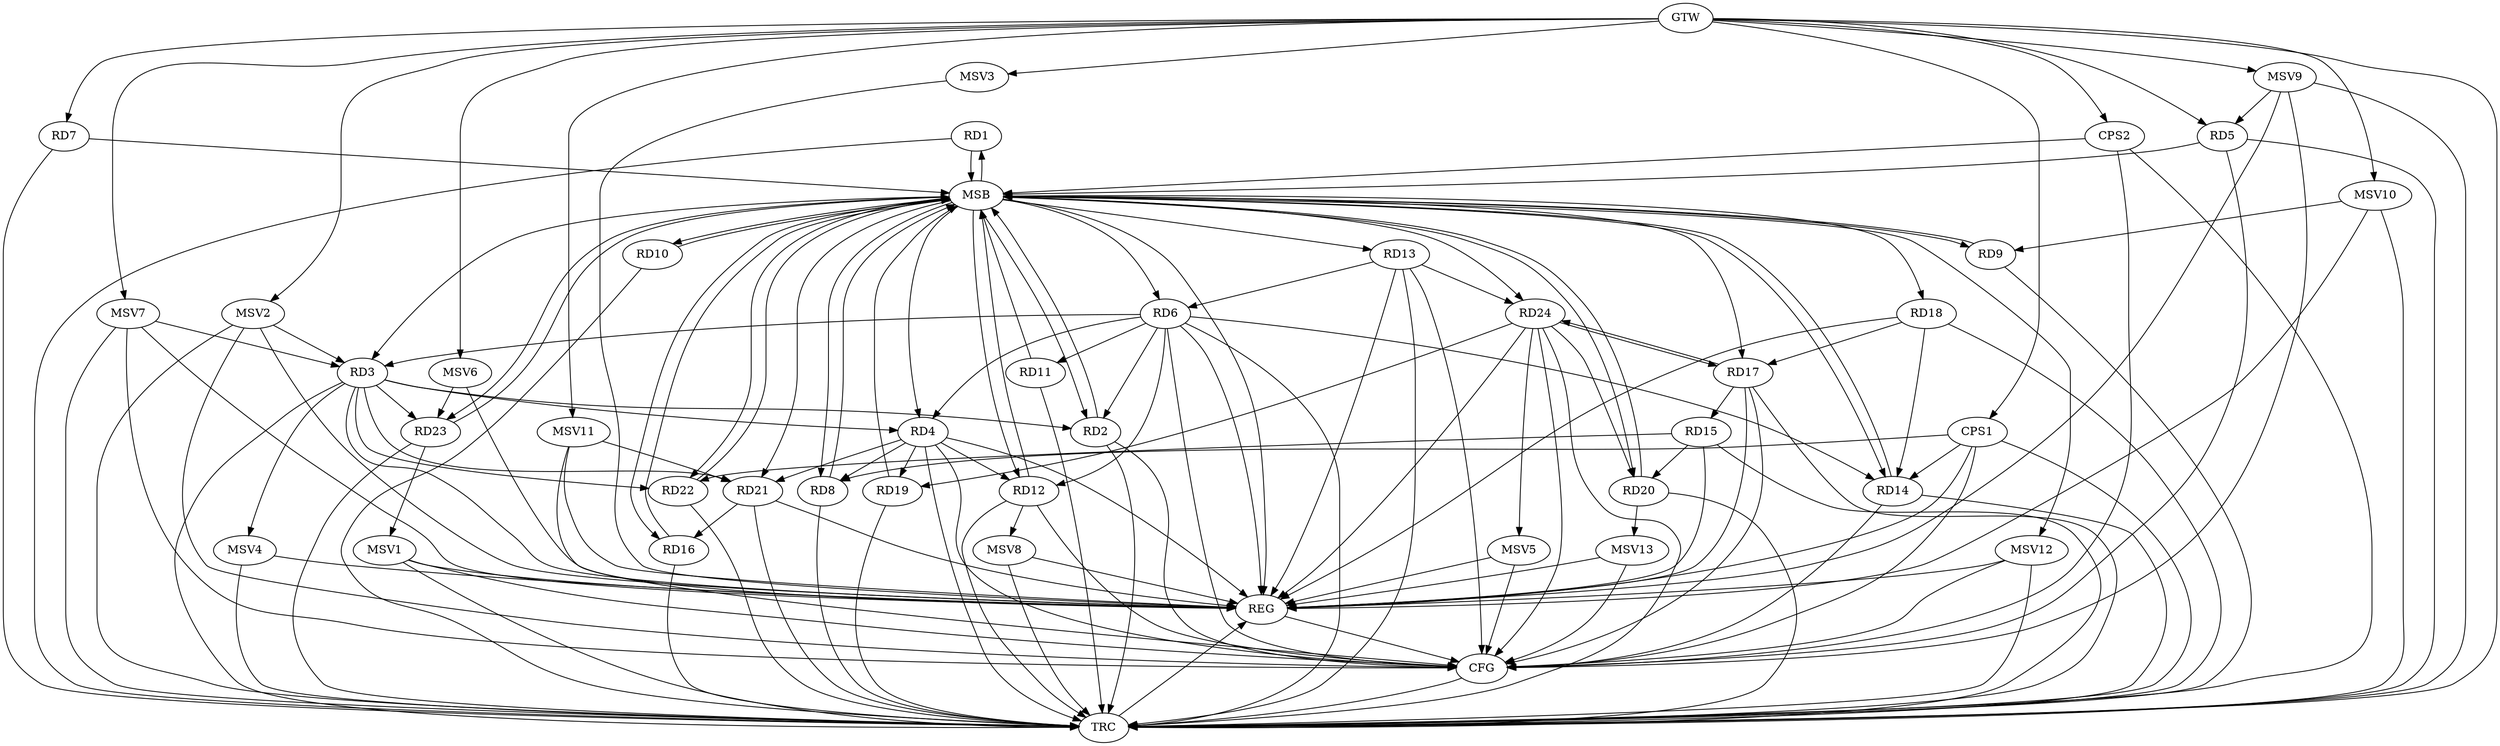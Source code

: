strict digraph G {
  RD1 [ label="RD1" ];
  RD2 [ label="RD2" ];
  RD3 [ label="RD3" ];
  RD4 [ label="RD4" ];
  RD5 [ label="RD5" ];
  RD6 [ label="RD6" ];
  RD7 [ label="RD7" ];
  RD8 [ label="RD8" ];
  RD9 [ label="RD9" ];
  RD10 [ label="RD10" ];
  RD11 [ label="RD11" ];
  RD12 [ label="RD12" ];
  RD13 [ label="RD13" ];
  RD14 [ label="RD14" ];
  RD15 [ label="RD15" ];
  RD16 [ label="RD16" ];
  RD17 [ label="RD17" ];
  RD18 [ label="RD18" ];
  RD19 [ label="RD19" ];
  RD20 [ label="RD20" ];
  RD21 [ label="RD21" ];
  RD22 [ label="RD22" ];
  RD23 [ label="RD23" ];
  RD24 [ label="RD24" ];
  CPS1 [ label="CPS1" ];
  CPS2 [ label="CPS2" ];
  GTW [ label="GTW" ];
  REG [ label="REG" ];
  MSB [ label="MSB" ];
  CFG [ label="CFG" ];
  TRC [ label="TRC" ];
  MSV1 [ label="MSV1" ];
  MSV2 [ label="MSV2" ];
  MSV3 [ label="MSV3" ];
  MSV4 [ label="MSV4" ];
  MSV5 [ label="MSV5" ];
  MSV6 [ label="MSV6" ];
  MSV7 [ label="MSV7" ];
  MSV8 [ label="MSV8" ];
  MSV9 [ label="MSV9" ];
  MSV10 [ label="MSV10" ];
  MSV11 [ label="MSV11" ];
  MSV12 [ label="MSV12" ];
  MSV13 [ label="MSV13" ];
  RD3 -> RD2;
  RD6 -> RD2;
  RD3 -> RD4;
  RD6 -> RD3;
  RD3 -> RD21;
  RD3 -> RD22;
  RD3 -> RD23;
  RD6 -> RD4;
  RD4 -> RD8;
  RD4 -> RD12;
  RD4 -> RD19;
  RD4 -> RD21;
  RD6 -> RD12;
  RD13 -> RD6;
  RD6 -> RD14;
  RD13 -> RD24;
  RD18 -> RD14;
  RD17 -> RD15;
  RD15 -> RD20;
  RD15 -> RD22;
  RD21 -> RD16;
  RD18 -> RD17;
  RD17 -> RD24;
  RD24 -> RD17;
  RD24 -> RD19;
  RD24 -> RD20;
  CPS1 -> RD8;
  CPS1 -> RD14;
  GTW -> RD5;
  GTW -> RD7;
  GTW -> CPS1;
  GTW -> CPS2;
  RD3 -> REG;
  RD4 -> REG;
  RD6 -> REG;
  RD13 -> REG;
  RD15 -> REG;
  RD17 -> REG;
  RD18 -> REG;
  RD21 -> REG;
  RD24 -> REG;
  CPS1 -> REG;
  RD1 -> MSB;
  MSB -> RD9;
  MSB -> REG;
  RD2 -> MSB;
  MSB -> RD1;
  MSB -> RD18;
  RD5 -> MSB;
  MSB -> RD10;
  RD7 -> MSB;
  MSB -> RD24;
  RD8 -> MSB;
  MSB -> RD6;
  RD9 -> MSB;
  MSB -> RD8;
  MSB -> RD12;
  MSB -> RD16;
  RD10 -> MSB;
  MSB -> RD23;
  RD11 -> MSB;
  RD12 -> MSB;
  MSB -> RD13;
  MSB -> RD21;
  RD14 -> MSB;
  MSB -> RD17;
  MSB -> RD20;
  RD16 -> MSB;
  MSB -> RD3;
  MSB -> RD14;
  RD19 -> MSB;
  MSB -> RD22;
  RD20 -> MSB;
  RD22 -> MSB;
  MSB -> RD4;
  RD23 -> MSB;
  MSB -> RD2;
  CPS2 -> MSB;
  RD4 -> CFG;
  RD5 -> CFG;
  RD2 -> CFG;
  RD13 -> CFG;
  CPS1 -> CFG;
  RD12 -> CFG;
  RD6 -> CFG;
  RD24 -> CFG;
  RD14 -> CFG;
  CPS2 -> CFG;
  RD17 -> CFG;
  REG -> CFG;
  RD1 -> TRC;
  RD2 -> TRC;
  RD3 -> TRC;
  RD4 -> TRC;
  RD5 -> TRC;
  RD6 -> TRC;
  RD7 -> TRC;
  RD8 -> TRC;
  RD9 -> TRC;
  RD10 -> TRC;
  RD11 -> TRC;
  RD12 -> TRC;
  RD13 -> TRC;
  RD14 -> TRC;
  RD15 -> TRC;
  RD16 -> TRC;
  RD17 -> TRC;
  RD18 -> TRC;
  RD19 -> TRC;
  RD20 -> TRC;
  RD21 -> TRC;
  RD22 -> TRC;
  RD23 -> TRC;
  RD24 -> TRC;
  CPS1 -> TRC;
  CPS2 -> TRC;
  GTW -> TRC;
  CFG -> TRC;
  TRC -> REG;
  RD6 -> RD11;
  RD23 -> MSV1;
  MSV1 -> REG;
  MSV1 -> TRC;
  MSV1 -> CFG;
  MSV2 -> RD3;
  GTW -> MSV2;
  MSV2 -> REG;
  MSV2 -> TRC;
  MSV2 -> CFG;
  GTW -> MSV3;
  MSV3 -> REG;
  RD3 -> MSV4;
  MSV4 -> REG;
  MSV4 -> TRC;
  RD24 -> MSV5;
  MSV5 -> REG;
  MSV5 -> CFG;
  MSV6 -> RD23;
  GTW -> MSV6;
  MSV6 -> REG;
  MSV7 -> RD3;
  GTW -> MSV7;
  MSV7 -> REG;
  MSV7 -> TRC;
  MSV7 -> CFG;
  RD12 -> MSV8;
  MSV8 -> REG;
  MSV8 -> TRC;
  MSV9 -> RD5;
  GTW -> MSV9;
  MSV9 -> REG;
  MSV9 -> TRC;
  MSV9 -> CFG;
  MSV10 -> RD9;
  GTW -> MSV10;
  MSV10 -> REG;
  MSV10 -> TRC;
  MSV11 -> RD21;
  GTW -> MSV11;
  MSV11 -> REG;
  MSV11 -> CFG;
  MSB -> MSV12;
  MSV12 -> REG;
  MSV12 -> TRC;
  MSV12 -> CFG;
  RD20 -> MSV13;
  MSV13 -> REG;
  MSV13 -> CFG;
}
